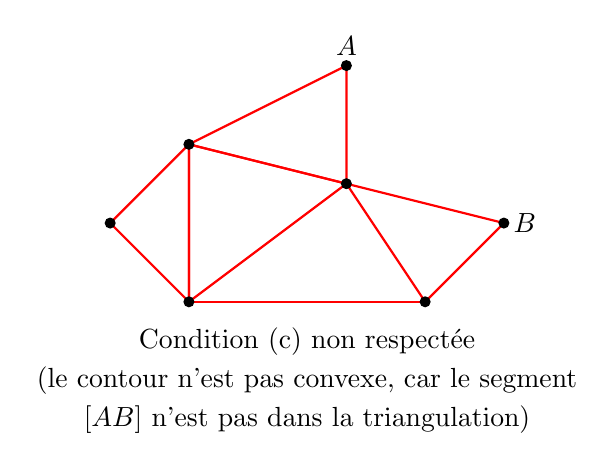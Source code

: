 \begin{tikzpicture}

\tikzstyle{line} = [draw,  thick]
\tikzstyle{point} = [black]


\coordinate (A) at (0,2);
\coordinate (B) at (2,1.5);
\coordinate (C) at (0,0);
\coordinate (D) at (2,3);
\coordinate (E) at (4,1);
\coordinate (F) at (3,0);
\coordinate (G) at (-1,1);
\coordinate (H) at (-2,0);

\draw[line,red] (A)--(B)--(C)--cycle;
\draw[line,red] (D)--(B)--(A)--cycle;
%\draw[line,red] (D)--(B)--(E)--cycle;
\draw[line,red] (F)--(B)--(E)--cycle;
\draw[line,red] (F)--(C);
\draw[line,red] (C)--(G)--(A)--cycle;

\foreach \point/\position in {A,B,C,D,E,F,G}{
  \fill[point] (\point) circle (2pt);
}

\node at (D)[above] {$A$};
\node at (E)[right] {$B$};


\node at (1.5,-0.5) {Condition (c) non respect\'ee};
\node at (1.5,-1) {(le contour n'est pas convexe, car le segment};
\node at (1.5,-1.5) {$[AB]$ n'est pas dans la triangulation)};

\end{tikzpicture}